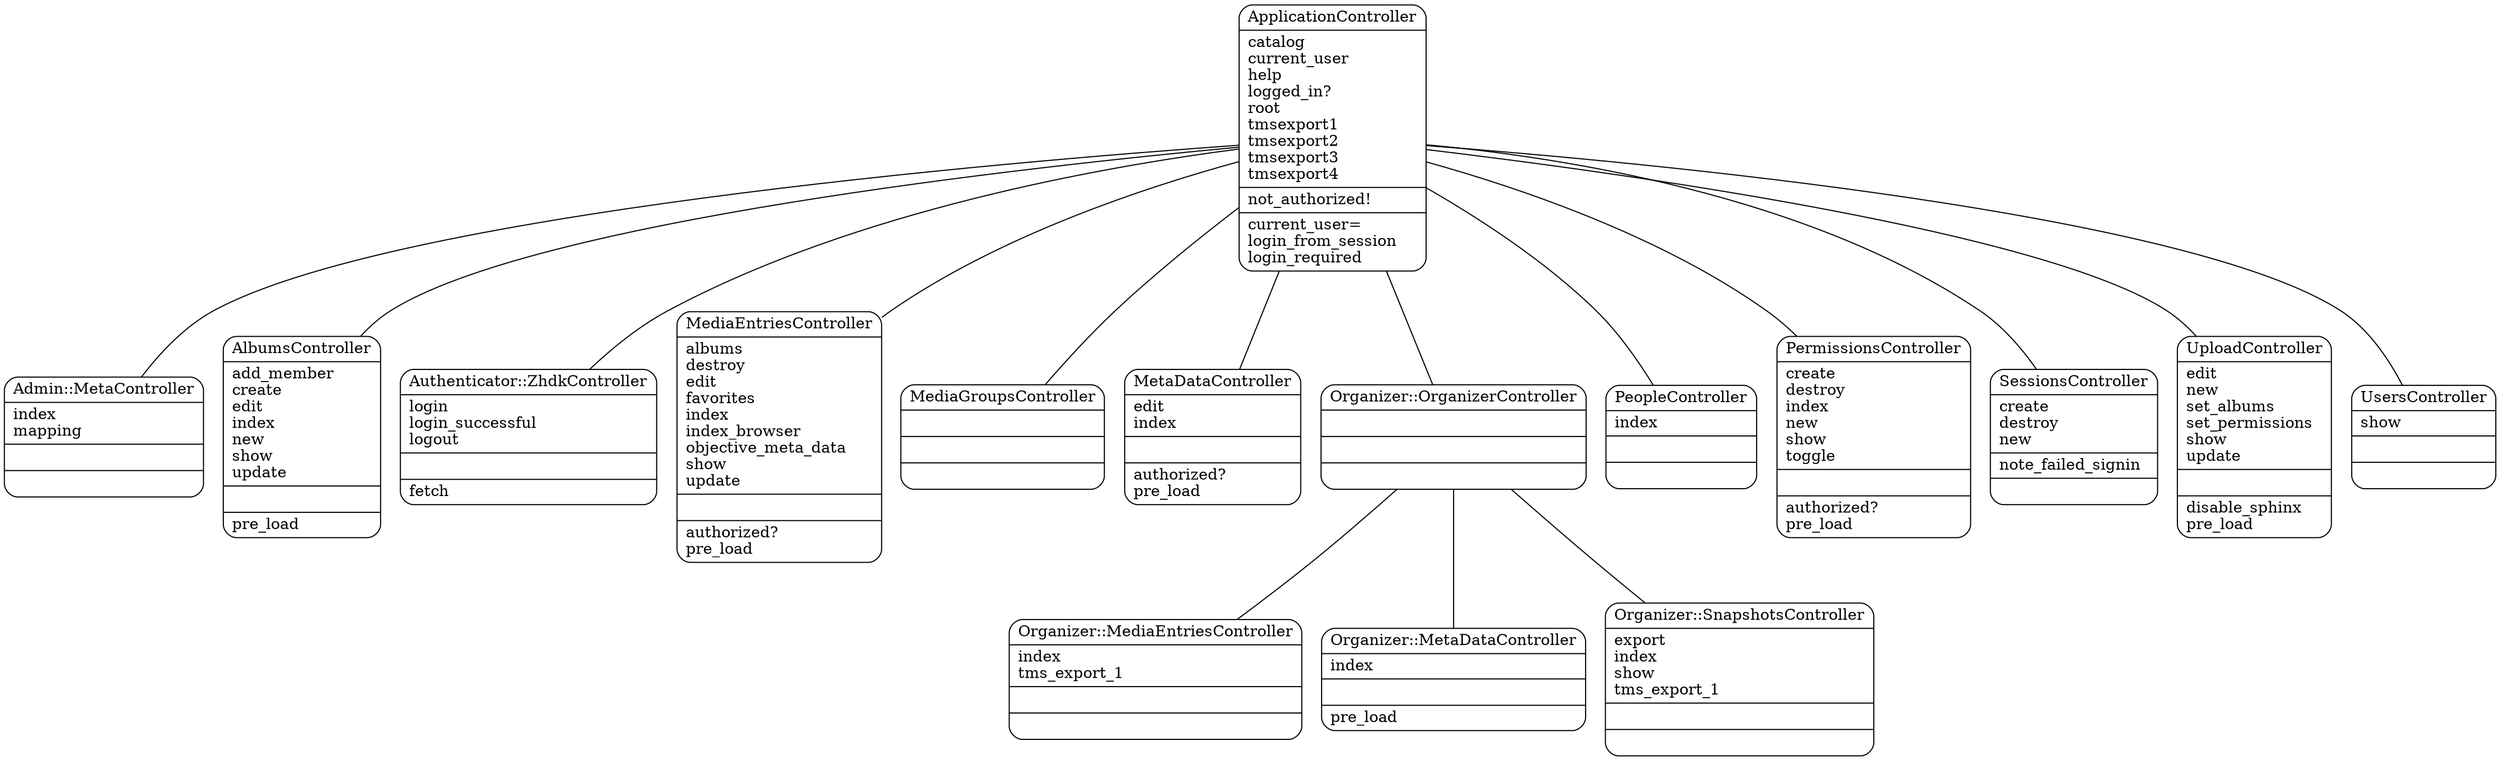 digraph controllers_diagram {
	graph[overlap=false, splines=true]
	"Admin::MetaController" [shape=Mrecord, label="{Admin::MetaController|index\lmapping\l|\l|\l}"]
	"AlbumsController" [shape=Mrecord, label="{AlbumsController|add_member\lcreate\ledit\lindex\lnew\lshow\lupdate\l|\l|pre_load\l}"]
	"ApplicationController" [shape=Mrecord, label="{ApplicationController|catalog\lcurrent_user\lhelp\llogged_in?\lroot\ltmsexport1\ltmsexport2\ltmsexport3\ltmsexport4\l|not_authorized!\l|current_user=\llogin_from_session\llogin_required\l}"]
	"Authenticator::ZhdkController" [shape=Mrecord, label="{Authenticator::ZhdkController|login\llogin_successful\llogout\l|\l|fetch\l}"]
	"MediaEntriesController" [shape=Mrecord, label="{MediaEntriesController|albums\ldestroy\ledit\lfavorites\lindex\lindex_browser\lobjective_meta_data\lshow\lupdate\l|\l|authorized?\lpre_load\l}"]
	"MediaGroupsController" [shape=Mrecord, label="{MediaGroupsController|\l|\l|\l}"]
	"MetaDataController" [shape=Mrecord, label="{MetaDataController|edit\lindex\l|\l|authorized?\lpre_load\l}"]
	"Organizer::MediaEntriesController" [shape=Mrecord, label="{Organizer::MediaEntriesController|index\ltms_export_1\l|\l|\l}"]
	"Organizer::MetaDataController" [shape=Mrecord, label="{Organizer::MetaDataController|index\l|\l|pre_load\l}"]
	"Organizer::OrganizerController" [shape=Mrecord, label="{Organizer::OrganizerController|\l|\l|\l}"]
	"Organizer::SnapshotsController" [shape=Mrecord, label="{Organizer::SnapshotsController|export\lindex\lshow\ltms_export_1\l|\l|\l}"]
	"PeopleController" [shape=Mrecord, label="{PeopleController|index\l|\l|\l}"]
	"PermissionsController" [shape=Mrecord, label="{PermissionsController|create\ldestroy\lindex\lnew\lshow\ltoggle\l|\l|authorized?\lpre_load\l}"]
	"SessionsController" [shape=Mrecord, label="{SessionsController|create\ldestroy\lnew\l|note_failed_signin\l|\l}"]
	"UploadController" [shape=Mrecord, label="{UploadController|edit\lnew\lset_albums\lset_permissions\lshow\lupdate\l|\l|disable_sphinx\lpre_load\l}"]
	"UsersController" [shape=Mrecord, label="{UsersController|show\l|\l|\l}"]
	"ApplicationController" -> "Admin::MetaController" [label="", arrowhead="none", arrowtail="onormal"]
	"ApplicationController" -> "AlbumsController" [label="", arrowhead="none", arrowtail="onormal"]
	"ApplicationController" -> "Authenticator::ZhdkController" [label="", arrowhead="none", arrowtail="onormal"]
	"ApplicationController" -> "MediaEntriesController" [label="", arrowhead="none", arrowtail="onormal"]
	"ApplicationController" -> "MediaGroupsController" [label="", arrowhead="none", arrowtail="onormal"]
	"ApplicationController" -> "MetaDataController" [label="", arrowhead="none", arrowtail="onormal"]
	"Organizer::OrganizerController" -> "Organizer::MediaEntriesController" [label="", arrowhead="none", arrowtail="onormal"]
	"Organizer::OrganizerController" -> "Organizer::MetaDataController" [label="", arrowhead="none", arrowtail="onormal"]
	"ApplicationController" -> "Organizer::OrganizerController" [label="", arrowhead="none", arrowtail="onormal"]
	"Organizer::OrganizerController" -> "Organizer::SnapshotsController" [label="", arrowhead="none", arrowtail="onormal"]
	"ApplicationController" -> "PeopleController" [label="", arrowhead="none", arrowtail="onormal"]
	"ApplicationController" -> "PermissionsController" [label="", arrowhead="none", arrowtail="onormal"]
	"ApplicationController" -> "SessionsController" [label="", arrowhead="none", arrowtail="onormal"]
	"ApplicationController" -> "UploadController" [label="", arrowhead="none", arrowtail="onormal"]
	"ApplicationController" -> "UsersController" [label="", arrowhead="none", arrowtail="onormal"]
}
